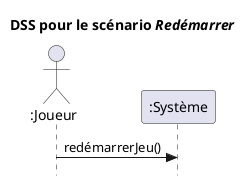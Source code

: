 @startuml redémarrerjeu
title DSS pour le scénario <i>Redémarrer
skinparam  Style strictuml
actor ":Joueur" as J
J -> ":Système":redémarrerJeu()
@endumls